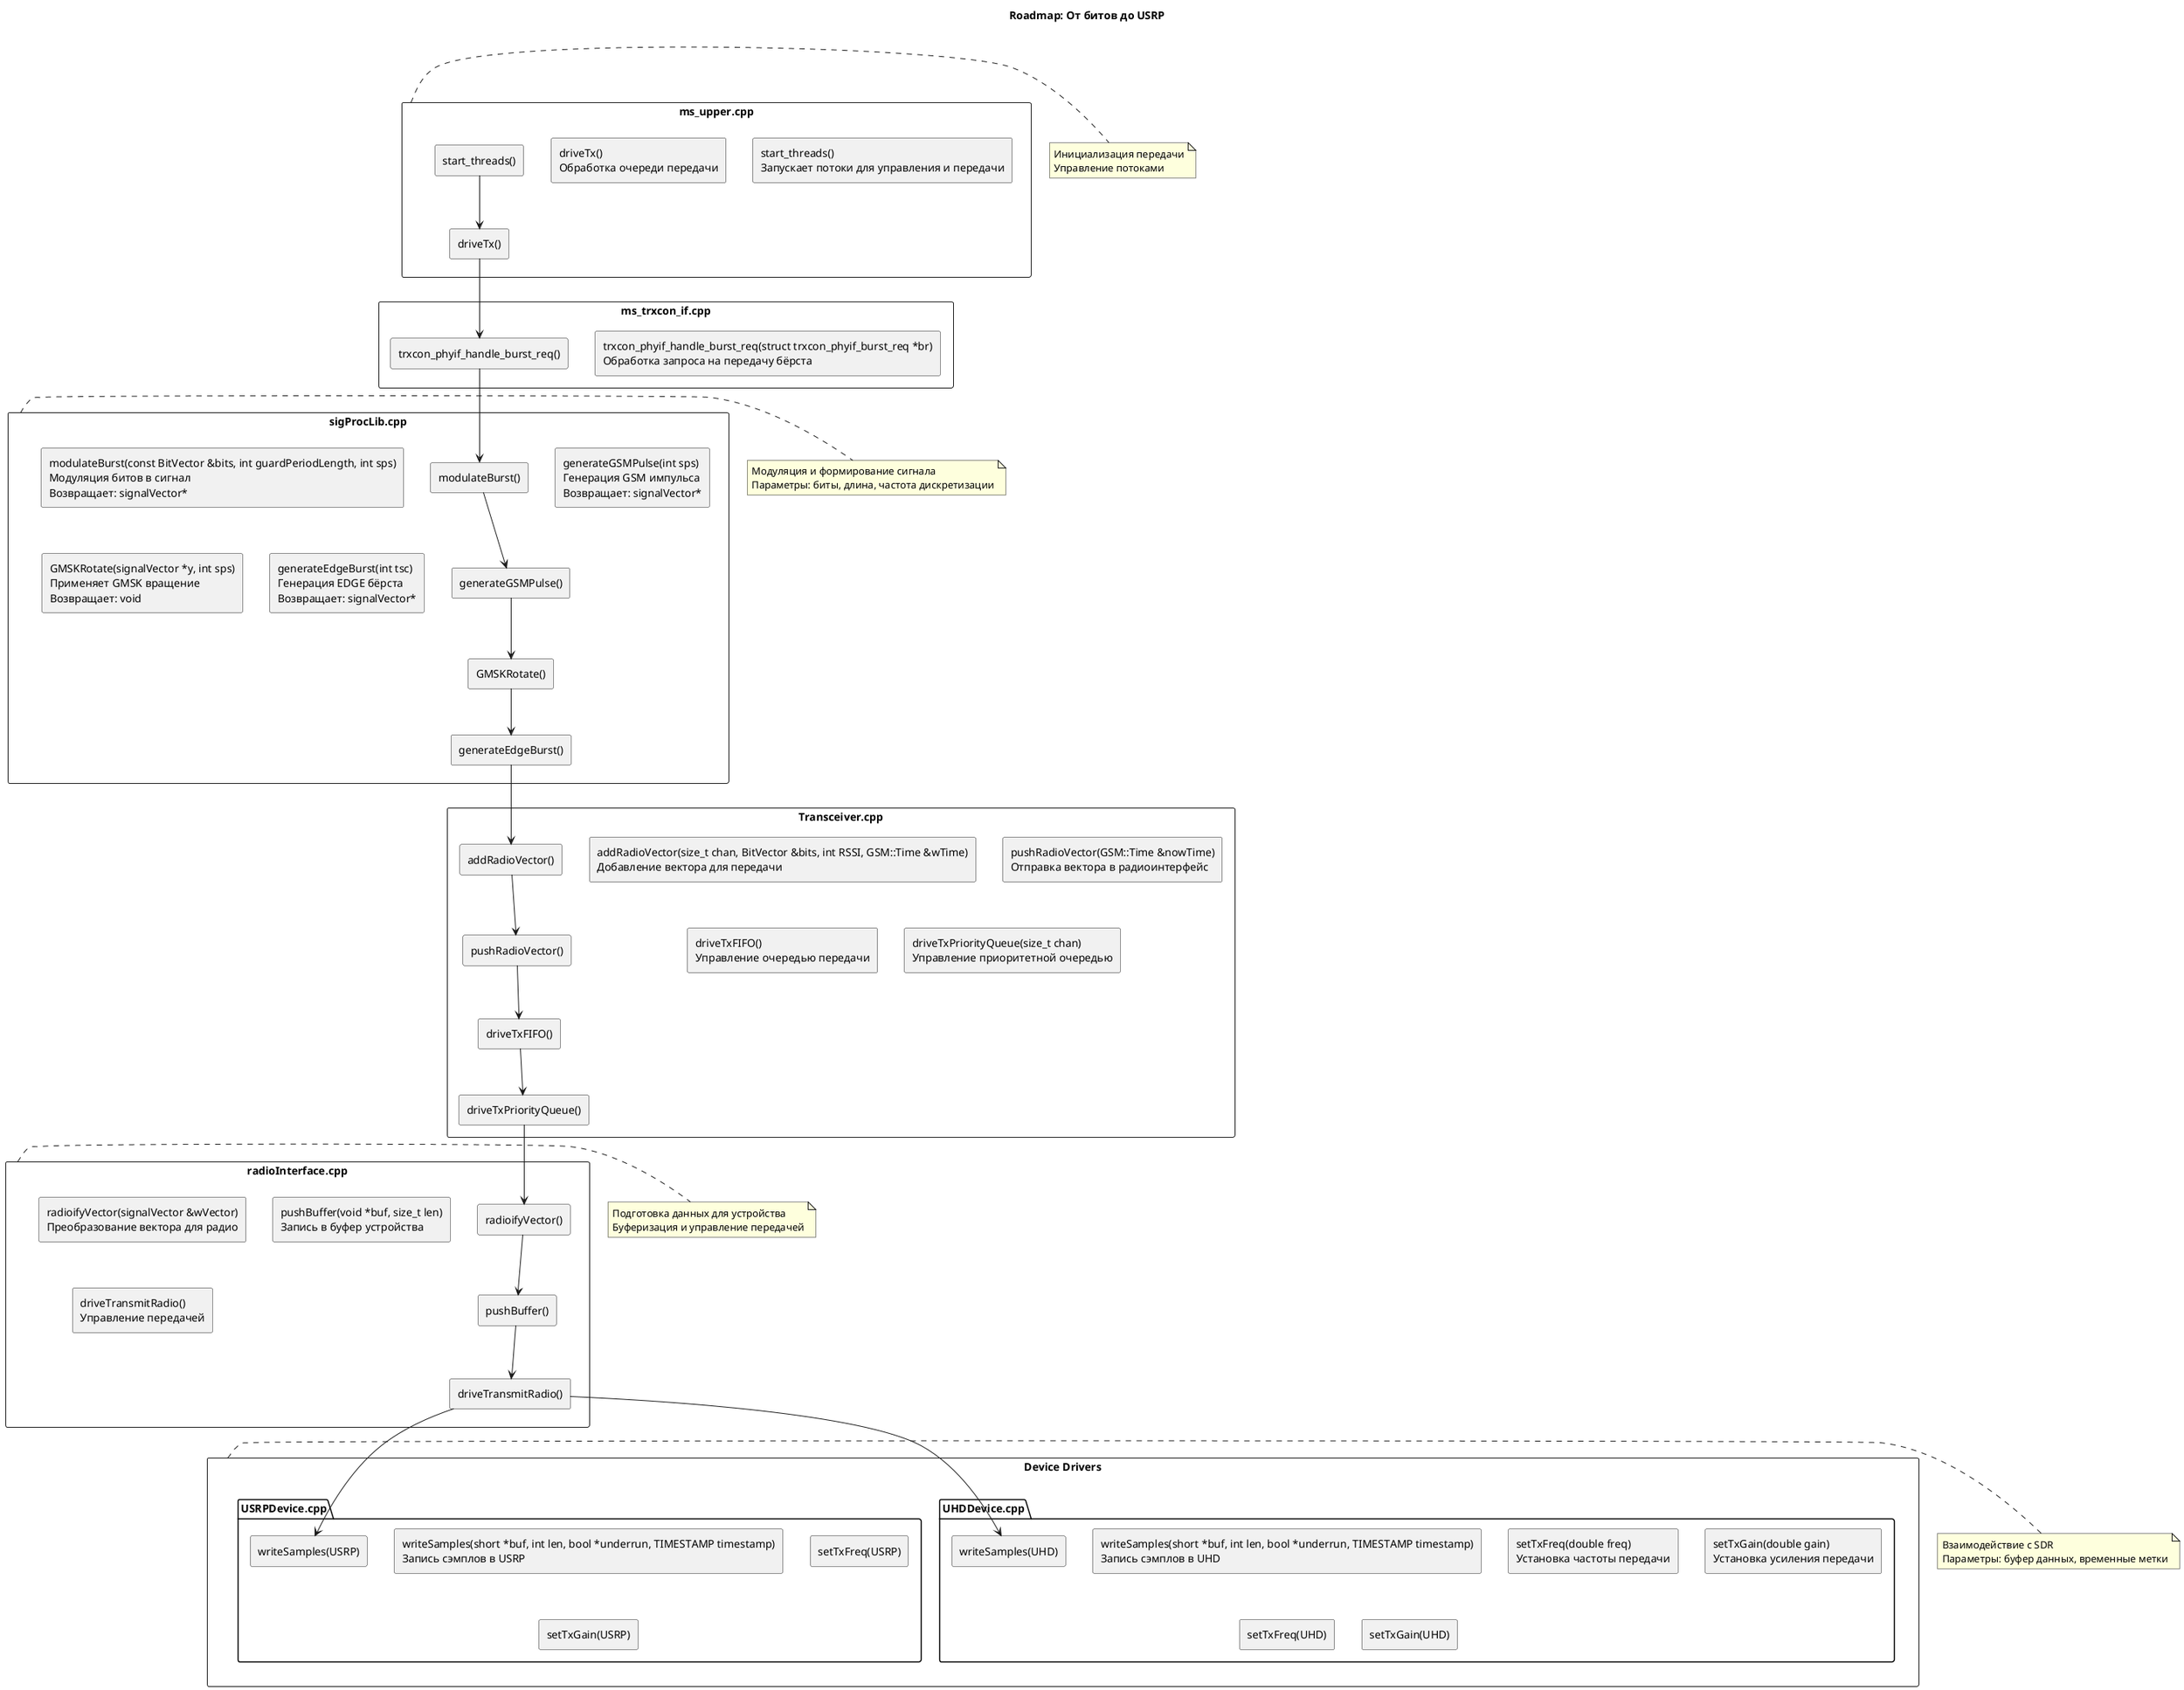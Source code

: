 @startuml
skinparam componentStyle rectangle

title Roadmap: От битов до USRP (с параметрами функций)

' Определение компонентов
component "ms_upper.cpp" as upper {
    [start_threads()\nЗапускает потоки для управления и передачи]
    [driveTx()\nОбработка очереди передачи]
}

component "ms_trxcon_if.cpp" as trxcon {
    [trxcon_phyif_handle_burst_req(struct trxcon_phyif_burst_req *br)\nОбработка запроса на передачу бёрста]
}

component "sigProcLib.cpp" as sigproc {
    [modulateBurst(const BitVector &bits, int guardPeriodLength, int sps)\nМодуляция битов в сигнал\nВозвращает: signalVector*]
    
    [generateGSMPulse(int sps)\nГенерация GSM импульса\nВозвращает: signalVector*]
    
    [GMSKRotate(signalVector *y, int sps)\nПрименяет GMSK вращение\nВозвращает: void]
    
    [generateEdgeBurst(int tsc)\nГенерация EDGE бёрста\nВозвращает: signalVector*]
}

component "Transceiver.cpp" as transceiver {
    [addRadioVector(size_t chan, BitVector &bits, int RSSI, GSM::Time &wTime)\nДобавление вектора для передачи]
    
    [pushRadioVector(GSM::Time &nowTime)\nОтправка вектора в радиоинтерфейс]
    
    [driveTxFIFO()\nУправление очередью передачи]
    
    [driveTxPriorityQueue(size_t chan)\nУправление приоритетной очередью]
}

component "radioInterface.cpp" as radio {
    [radioifyVector(signalVector &wVector)\nПреобразование вектора для радио]
    
    [pushBuffer(void *buf, size_t len)\nЗапись в буфер устройства]
    
    [driveTransmitRadio()\nУправление передачей]
}

component "Device Drivers" as drivers {
    package "UHDDevice.cpp" {
        [writeSamples(short *buf, int len, bool *underrun, TIMESTAMP timestamp)\nЗапись сэмплов в UHD]
        
        [setTxFreq(double freq)\nУстановка частоты передачи]
        
        [setTxGain(double gain)\nУстановка усиления передачи]
    }
    
    package "USRPDevice.cpp" {
        [writeSamples(short *buf, int len, bool *underrun, TIMESTAMP timestamp)\nЗапись сэмплов в USRP]
        
        [setTxFreq(double freq)\nУстановка частоты передачи]
        
        [setTxGain(double gain)\nУстановка усиления передачи]
    }
}

' Определение потока данных

note right of upper
  Инициализация передачи
  Управление потоками
end note

note right of sigproc
  Модуляция и формирование сигнала
  Параметры: биты, длина, частота дискретизации
end note

note right of radio
  Подготовка данных для устройства
  Буферизация и управление передачей
end note

note right of drivers
  Взаимодействие с SDR
  Параметры: буфер данных, временные метки
end note


skinparam componentStyle rectangle


title Roadmap: От битов до USRP


' Определение компонентов

component "ms_upper.cpp" as upper {

    [start_threads()]

    [driveTx()]

}


component "ms_trxcon_if.cpp" as trxcon {

    [trxcon_phyif_handle_burst_req()]

}


component "sigProcLib.cpp" as sigproc {

    [modulateBurst()]

    [generateGSMPulse()]

    [GMSKRotate()]

    [generateEdgeBurst()]

}


component "Transceiver.cpp" as transceiver {

    [addRadioVector()]

    [pushRadioVector()]

    [driveTxFIFO()]

    [driveTxPriorityQueue()]

}


component "radioInterface.cpp" as radio {

    [radioifyVector()]

    [pushBuffer()]

    [driveTransmitRadio()]

}


component "Device Drivers" as drivers {

    package "UHDDevice.cpp" {

        [writeSamples(UHD)]

        [setTxFreq(UHD)]

        [setTxGain(UHD)]

    }

    

    package "USRPDevice.cpp" {

        [writeSamples(USRP)]

        [setTxFreq(USRP)]

        [setTxGain(USRP)]

    }

}


' Определение потока данных

[start_threads()] -down-> [driveTx()]

[driveTx()] -down-> [trxcon_phyif_handle_burst_req()]


[trxcon_phyif_handle_burst_req()] -down-> [modulateBurst()]

[modulateBurst()] -down-> [generateGSMPulse()]

[generateGSMPulse()] -down-> [GMSKRotate()]

[GMSKRotate()] -down-> [generateEdgeBurst()]


[generateEdgeBurst()] -down-> [addRadioVector()]

[addRadioVector()] -down-> [pushRadioVector()]

[pushRadioVector()] -down-> [driveTxFIFO()]

[driveTxFIFO()] -down-> [driveTxPriorityQueue()]


[driveTxPriorityQueue()] -down-> [radioifyVector()]

[radioifyVector()] -down-> [pushBuffer()]

[pushBuffer()] -down-> [driveTransmitRadio()]


[driveTransmitRadio()] -down-> [writeSamples(UHD)]

[driveTransmitRadio()] -down-> [writeSamples(USRP)]


@enduml